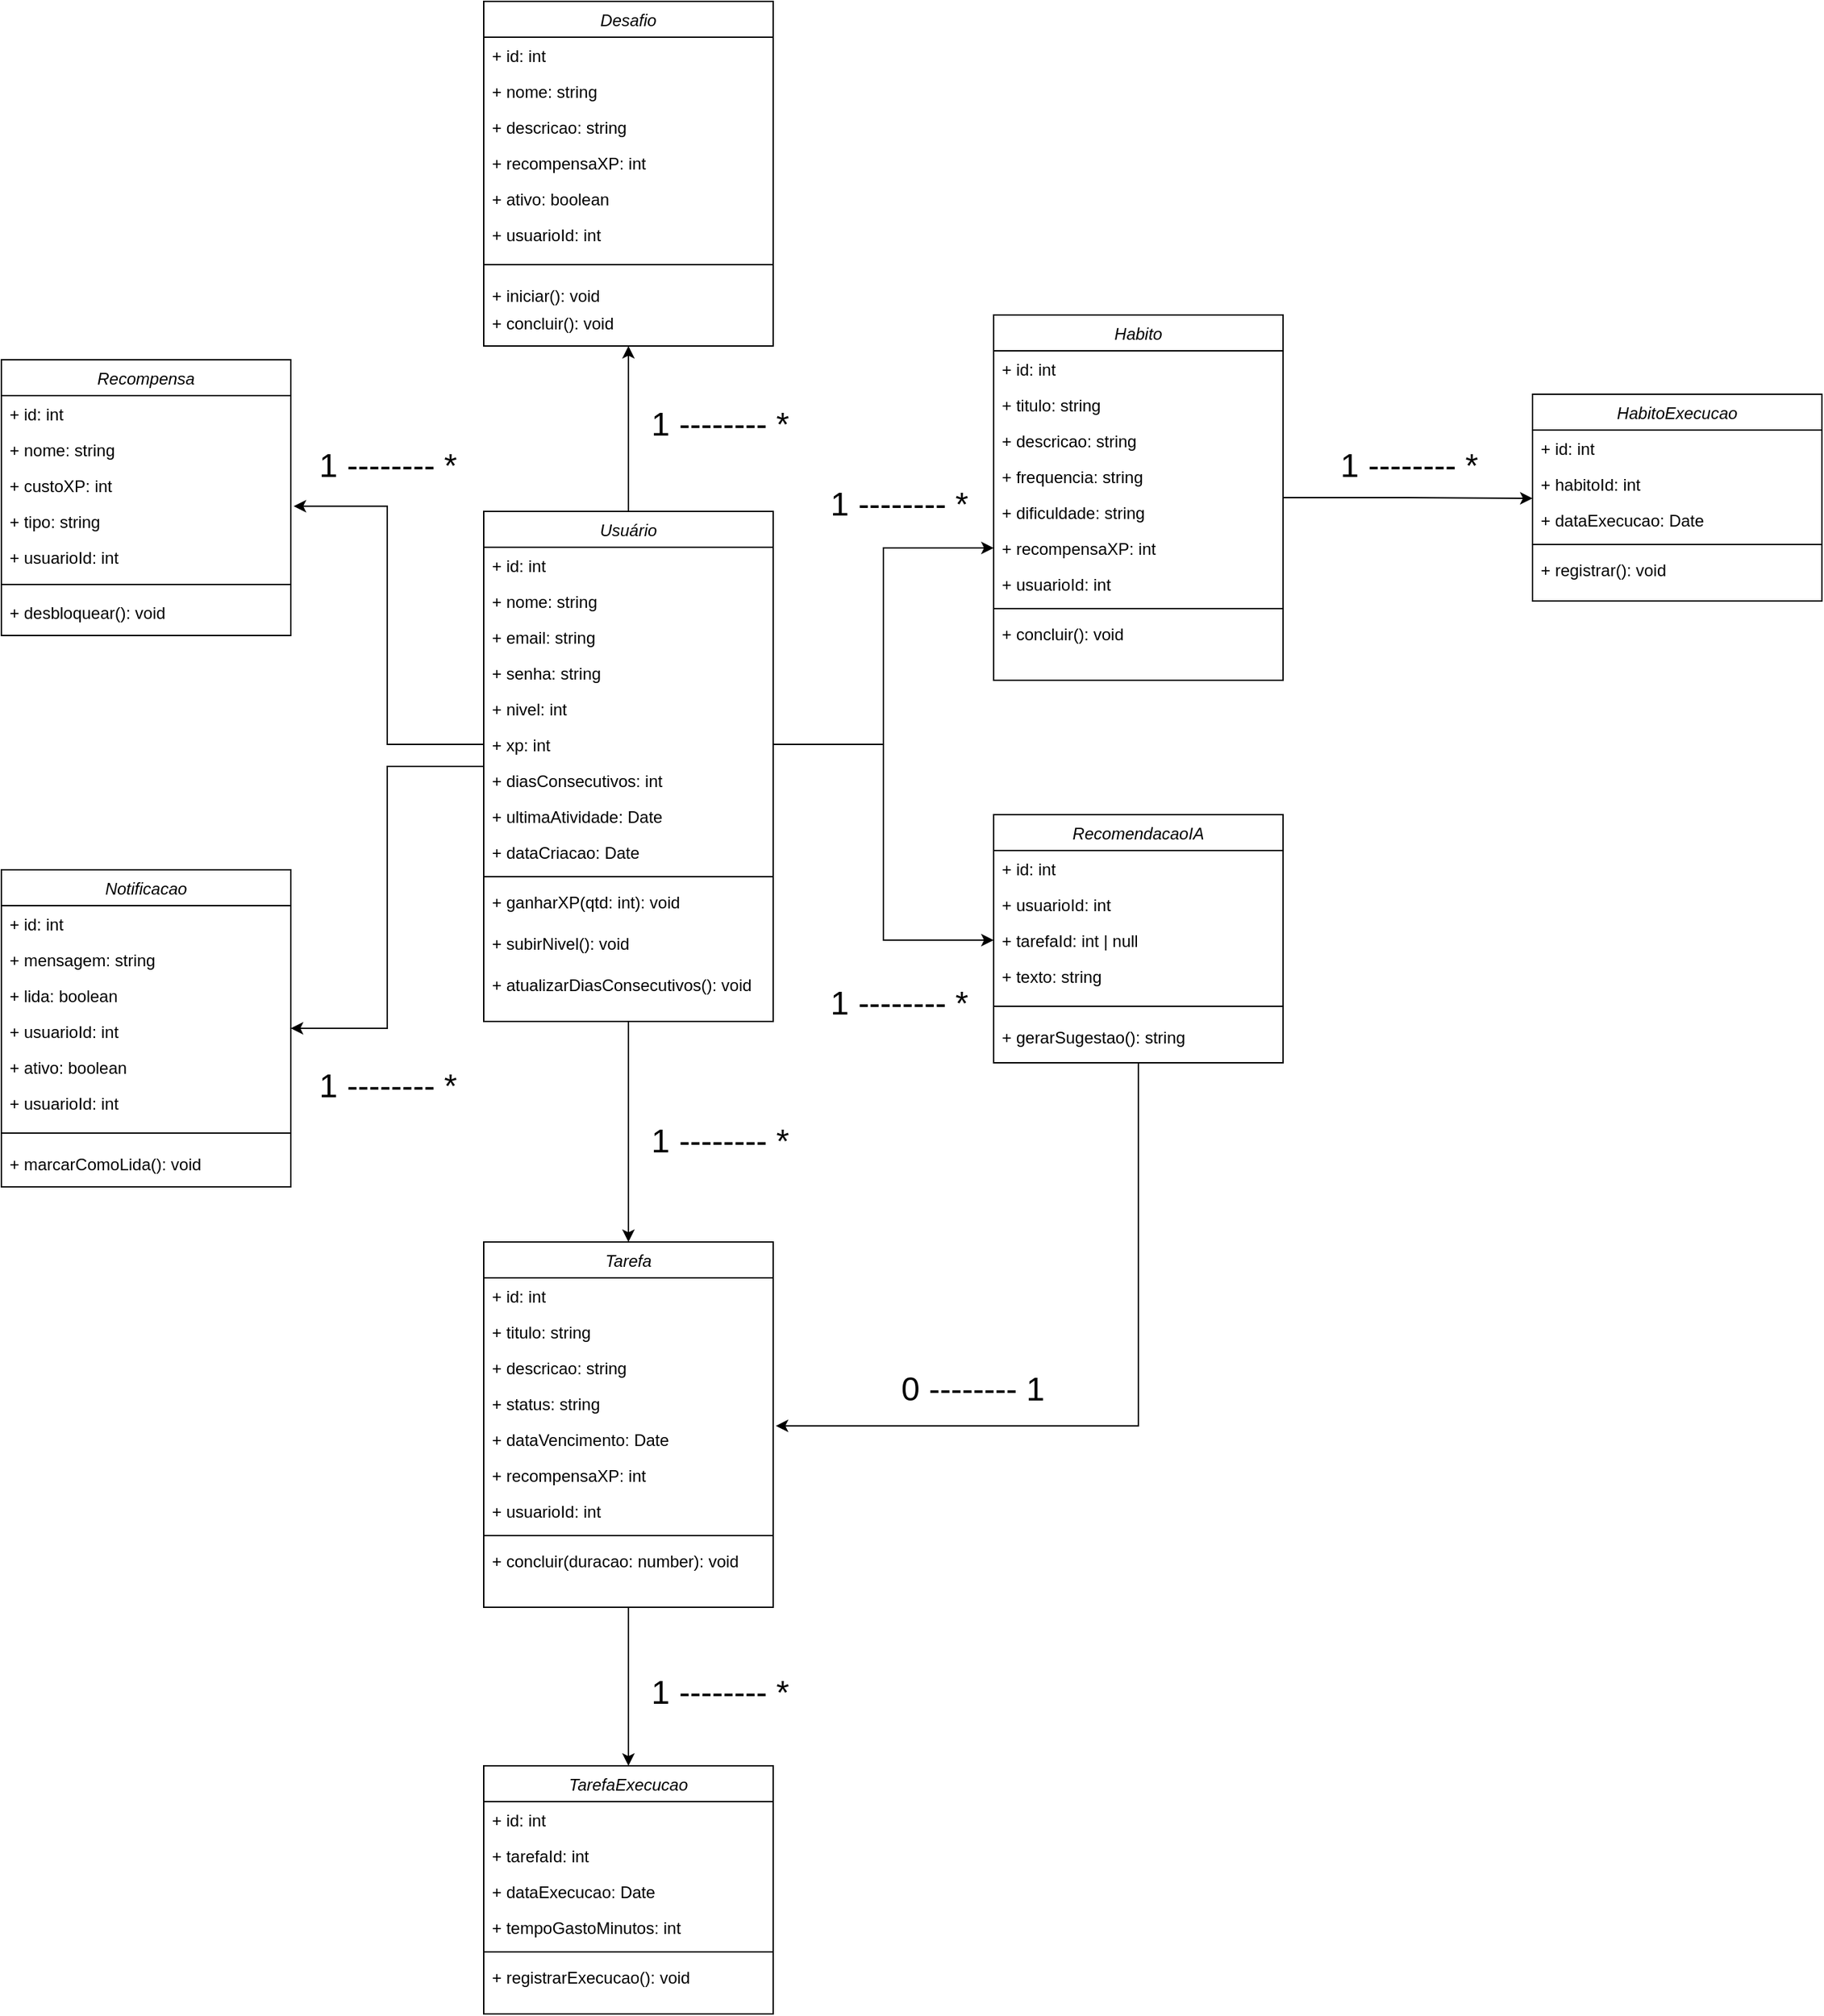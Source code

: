 <mxfile version="26.2.8">
  <diagram id="C5RBs43oDa-KdzZeNtuy" name="Page-1">
    <mxGraphModel dx="2520" dy="2545" grid="1" gridSize="10" guides="1" tooltips="1" connect="1" arrows="1" fold="1" page="1" pageScale="1" pageWidth="827" pageHeight="1169" math="0" shadow="0">
      <root>
        <mxCell id="WIyWlLk6GJQsqaUBKTNV-0" />
        <mxCell id="WIyWlLk6GJQsqaUBKTNV-1" parent="WIyWlLk6GJQsqaUBKTNV-0" />
        <mxCell id="H4W62oV0f-1y-v-Hk6FP-119" style="edgeStyle=orthogonalEdgeStyle;rounded=0;orthogonalLoop=1;jettySize=auto;html=1;entryX=0.5;entryY=0;entryDx=0;entryDy=0;" edge="1" parent="WIyWlLk6GJQsqaUBKTNV-1" source="zkfFHV4jXpPFQw0GAbJ--0" target="H4W62oV0f-1y-v-Hk6FP-45">
          <mxGeometry relative="1" as="geometry" />
        </mxCell>
        <mxCell id="H4W62oV0f-1y-v-Hk6FP-130" style="edgeStyle=orthogonalEdgeStyle;rounded=0;orthogonalLoop=1;jettySize=auto;html=1;" edge="1" parent="WIyWlLk6GJQsqaUBKTNV-1" source="zkfFHV4jXpPFQw0GAbJ--0" target="H4W62oV0f-1y-v-Hk6FP-90">
          <mxGeometry relative="1" as="geometry" />
        </mxCell>
        <mxCell id="zkfFHV4jXpPFQw0GAbJ--0" value="Usuário" style="swimlane;fontStyle=2;align=center;verticalAlign=top;childLayout=stackLayout;horizontal=1;startSize=26;horizontalStack=0;resizeParent=1;resizeLast=0;collapsible=1;marginBottom=0;rounded=0;shadow=0;strokeWidth=1;" parent="WIyWlLk6GJQsqaUBKTNV-1" vertex="1">
          <mxGeometry x="480" y="20" width="210" height="370" as="geometry">
            <mxRectangle x="230" y="140" width="160" height="26" as="alternateBounds" />
          </mxGeometry>
        </mxCell>
        <mxCell id="zkfFHV4jXpPFQw0GAbJ--1" value="+ id: int" style="text;align=left;verticalAlign=top;spacingLeft=4;spacingRight=4;overflow=hidden;rotatable=0;points=[[0,0.5],[1,0.5]];portConstraint=eastwest;" parent="zkfFHV4jXpPFQw0GAbJ--0" vertex="1">
          <mxGeometry y="26" width="210" height="26" as="geometry" />
        </mxCell>
        <mxCell id="zkfFHV4jXpPFQw0GAbJ--2" value="+ nome: string" style="text;align=left;verticalAlign=top;spacingLeft=4;spacingRight=4;overflow=hidden;rotatable=0;points=[[0,0.5],[1,0.5]];portConstraint=eastwest;rounded=0;shadow=0;html=0;" parent="zkfFHV4jXpPFQw0GAbJ--0" vertex="1">
          <mxGeometry y="52" width="210" height="26" as="geometry" />
        </mxCell>
        <mxCell id="zkfFHV4jXpPFQw0GAbJ--3" value="+ email: string" style="text;align=left;verticalAlign=top;spacingLeft=4;spacingRight=4;overflow=hidden;rotatable=0;points=[[0,0.5],[1,0.5]];portConstraint=eastwest;rounded=0;shadow=0;html=0;" parent="zkfFHV4jXpPFQw0GAbJ--0" vertex="1">
          <mxGeometry y="78" width="210" height="26" as="geometry" />
        </mxCell>
        <mxCell id="H4W62oV0f-1y-v-Hk6FP-13" value="+ senha: string" style="text;align=left;verticalAlign=top;spacingLeft=4;spacingRight=4;overflow=hidden;rotatable=0;points=[[0,0.5],[1,0.5]];portConstraint=eastwest;rounded=0;shadow=0;html=0;" vertex="1" parent="zkfFHV4jXpPFQw0GAbJ--0">
          <mxGeometry y="104" width="210" height="26" as="geometry" />
        </mxCell>
        <mxCell id="H4W62oV0f-1y-v-Hk6FP-14" value="+ nivel: int" style="text;align=left;verticalAlign=top;spacingLeft=4;spacingRight=4;overflow=hidden;rotatable=0;points=[[0,0.5],[1,0.5]];portConstraint=eastwest;rounded=0;shadow=0;html=0;" vertex="1" parent="zkfFHV4jXpPFQw0GAbJ--0">
          <mxGeometry y="130" width="210" height="26" as="geometry" />
        </mxCell>
        <mxCell id="H4W62oV0f-1y-v-Hk6FP-15" value="+ xp: int" style="text;align=left;verticalAlign=top;spacingLeft=4;spacingRight=4;overflow=hidden;rotatable=0;points=[[0,0.5],[1,0.5]];portConstraint=eastwest;rounded=0;shadow=0;html=0;" vertex="1" parent="zkfFHV4jXpPFQw0GAbJ--0">
          <mxGeometry y="156" width="210" height="26" as="geometry" />
        </mxCell>
        <mxCell id="H4W62oV0f-1y-v-Hk6FP-16" value="+ diasConsecutivos: int" style="text;align=left;verticalAlign=top;spacingLeft=4;spacingRight=4;overflow=hidden;rotatable=0;points=[[0,0.5],[1,0.5]];portConstraint=eastwest;rounded=0;shadow=0;html=0;" vertex="1" parent="zkfFHV4jXpPFQw0GAbJ--0">
          <mxGeometry y="182" width="210" height="26" as="geometry" />
        </mxCell>
        <mxCell id="H4W62oV0f-1y-v-Hk6FP-27" value="+ ultimaAtividade: Date" style="text;align=left;verticalAlign=top;spacingLeft=4;spacingRight=4;overflow=hidden;rotatable=0;points=[[0,0.5],[1,0.5]];portConstraint=eastwest;rounded=0;shadow=0;html=0;" vertex="1" parent="zkfFHV4jXpPFQw0GAbJ--0">
          <mxGeometry y="208" width="210" height="26" as="geometry" />
        </mxCell>
        <mxCell id="H4W62oV0f-1y-v-Hk6FP-28" value="+ dataCriacao: Date" style="text;align=left;verticalAlign=top;spacingLeft=4;spacingRight=4;overflow=hidden;rotatable=0;points=[[0,0.5],[1,0.5]];portConstraint=eastwest;rounded=0;shadow=0;html=0;" vertex="1" parent="zkfFHV4jXpPFQw0GAbJ--0">
          <mxGeometry y="234" width="210" height="26" as="geometry" />
        </mxCell>
        <mxCell id="zkfFHV4jXpPFQw0GAbJ--4" value="" style="line;html=1;strokeWidth=1;align=left;verticalAlign=middle;spacingTop=-1;spacingLeft=3;spacingRight=3;rotatable=0;labelPosition=right;points=[];portConstraint=eastwest;" parent="zkfFHV4jXpPFQw0GAbJ--0" vertex="1">
          <mxGeometry y="260" width="210" height="10" as="geometry" />
        </mxCell>
        <mxCell id="zkfFHV4jXpPFQw0GAbJ--5" value="+ ganharXP(qtd: int): void" style="text;align=left;verticalAlign=top;spacingLeft=4;spacingRight=4;overflow=hidden;rotatable=0;points=[[0,0.5],[1,0.5]];portConstraint=eastwest;" parent="zkfFHV4jXpPFQw0GAbJ--0" vertex="1">
          <mxGeometry y="270" width="210" height="30" as="geometry" />
        </mxCell>
        <mxCell id="H4W62oV0f-1y-v-Hk6FP-29" value="+ subirNivel(): void" style="text;align=left;verticalAlign=top;spacingLeft=4;spacingRight=4;overflow=hidden;rotatable=0;points=[[0,0.5],[1,0.5]];portConstraint=eastwest;" vertex="1" parent="zkfFHV4jXpPFQw0GAbJ--0">
          <mxGeometry y="300" width="210" height="30" as="geometry" />
        </mxCell>
        <mxCell id="H4W62oV0f-1y-v-Hk6FP-30" value="+ atualizarDiasConsecutivos(): void" style="text;align=left;verticalAlign=top;spacingLeft=4;spacingRight=4;overflow=hidden;rotatable=0;points=[[0,0.5],[1,0.5]];portConstraint=eastwest;" vertex="1" parent="zkfFHV4jXpPFQw0GAbJ--0">
          <mxGeometry y="330" width="210" height="30" as="geometry" />
        </mxCell>
        <mxCell id="H4W62oV0f-1y-v-Hk6FP-116" style="edgeStyle=orthogonalEdgeStyle;rounded=0;orthogonalLoop=1;jettySize=auto;html=1;entryX=0;entryY=0.904;entryDx=0;entryDy=0;entryPerimeter=0;" edge="1" parent="WIyWlLk6GJQsqaUBKTNV-1" source="H4W62oV0f-1y-v-Hk6FP-31" target="H4W62oV0f-1y-v-Hk6FP-67">
          <mxGeometry relative="1" as="geometry">
            <mxPoint x="1210" y="213" as="targetPoint" />
          </mxGeometry>
        </mxCell>
        <mxCell id="H4W62oV0f-1y-v-Hk6FP-31" value="Habito" style="swimlane;fontStyle=2;align=center;verticalAlign=top;childLayout=stackLayout;horizontal=1;startSize=26;horizontalStack=0;resizeParent=1;resizeLast=0;collapsible=1;marginBottom=0;rounded=0;shadow=0;strokeWidth=1;" vertex="1" parent="WIyWlLk6GJQsqaUBKTNV-1">
          <mxGeometry x="850" y="-122.5" width="210" height="265" as="geometry">
            <mxRectangle x="230" y="140" width="160" height="26" as="alternateBounds" />
          </mxGeometry>
        </mxCell>
        <mxCell id="H4W62oV0f-1y-v-Hk6FP-32" value="+ id: int" style="text;align=left;verticalAlign=top;spacingLeft=4;spacingRight=4;overflow=hidden;rotatable=0;points=[[0,0.5],[1,0.5]];portConstraint=eastwest;" vertex="1" parent="H4W62oV0f-1y-v-Hk6FP-31">
          <mxGeometry y="26" width="210" height="26" as="geometry" />
        </mxCell>
        <mxCell id="H4W62oV0f-1y-v-Hk6FP-33" value="+ titulo: string" style="text;align=left;verticalAlign=top;spacingLeft=4;spacingRight=4;overflow=hidden;rotatable=0;points=[[0,0.5],[1,0.5]];portConstraint=eastwest;rounded=0;shadow=0;html=0;" vertex="1" parent="H4W62oV0f-1y-v-Hk6FP-31">
          <mxGeometry y="52" width="210" height="26" as="geometry" />
        </mxCell>
        <mxCell id="H4W62oV0f-1y-v-Hk6FP-34" value="+ descricao: string" style="text;align=left;verticalAlign=top;spacingLeft=4;spacingRight=4;overflow=hidden;rotatable=0;points=[[0,0.5],[1,0.5]];portConstraint=eastwest;rounded=0;shadow=0;html=0;" vertex="1" parent="H4W62oV0f-1y-v-Hk6FP-31">
          <mxGeometry y="78" width="210" height="26" as="geometry" />
        </mxCell>
        <mxCell id="H4W62oV0f-1y-v-Hk6FP-35" value="+ frequencia: string" style="text;align=left;verticalAlign=top;spacingLeft=4;spacingRight=4;overflow=hidden;rotatable=0;points=[[0,0.5],[1,0.5]];portConstraint=eastwest;rounded=0;shadow=0;html=0;" vertex="1" parent="H4W62oV0f-1y-v-Hk6FP-31">
          <mxGeometry y="104" width="210" height="26" as="geometry" />
        </mxCell>
        <mxCell id="H4W62oV0f-1y-v-Hk6FP-36" value="+ dificuldade: string" style="text;align=left;verticalAlign=top;spacingLeft=4;spacingRight=4;overflow=hidden;rotatable=0;points=[[0,0.5],[1,0.5]];portConstraint=eastwest;rounded=0;shadow=0;html=0;" vertex="1" parent="H4W62oV0f-1y-v-Hk6FP-31">
          <mxGeometry y="130" width="210" height="26" as="geometry" />
        </mxCell>
        <mxCell id="H4W62oV0f-1y-v-Hk6FP-37" value="+ recompensaXP: int" style="text;align=left;verticalAlign=top;spacingLeft=4;spacingRight=4;overflow=hidden;rotatable=0;points=[[0,0.5],[1,0.5]];portConstraint=eastwest;rounded=0;shadow=0;html=0;" vertex="1" parent="H4W62oV0f-1y-v-Hk6FP-31">
          <mxGeometry y="156" width="210" height="26" as="geometry" />
        </mxCell>
        <mxCell id="H4W62oV0f-1y-v-Hk6FP-38" value="+ usuarioId: int" style="text;align=left;verticalAlign=top;spacingLeft=4;spacingRight=4;overflow=hidden;rotatable=0;points=[[0,0.5],[1,0.5]];portConstraint=eastwest;rounded=0;shadow=0;html=0;" vertex="1" parent="H4W62oV0f-1y-v-Hk6FP-31">
          <mxGeometry y="182" width="210" height="26" as="geometry" />
        </mxCell>
        <mxCell id="H4W62oV0f-1y-v-Hk6FP-41" value="" style="line;html=1;strokeWidth=1;align=left;verticalAlign=middle;spacingTop=-1;spacingLeft=3;spacingRight=3;rotatable=0;labelPosition=right;points=[];portConstraint=eastwest;" vertex="1" parent="H4W62oV0f-1y-v-Hk6FP-31">
          <mxGeometry y="208" width="210" height="10" as="geometry" />
        </mxCell>
        <mxCell id="H4W62oV0f-1y-v-Hk6FP-42" value="+ concluir(): void" style="text;align=left;verticalAlign=top;spacingLeft=4;spacingRight=4;overflow=hidden;rotatable=0;points=[[0,0.5],[1,0.5]];portConstraint=eastwest;" vertex="1" parent="H4W62oV0f-1y-v-Hk6FP-31">
          <mxGeometry y="218" width="210" height="30" as="geometry" />
        </mxCell>
        <mxCell id="H4W62oV0f-1y-v-Hk6FP-139" style="edgeStyle=orthogonalEdgeStyle;rounded=0;orthogonalLoop=1;jettySize=auto;html=1;entryX=0.5;entryY=0;entryDx=0;entryDy=0;" edge="1" parent="WIyWlLk6GJQsqaUBKTNV-1" source="H4W62oV0f-1y-v-Hk6FP-45" target="H4W62oV0f-1y-v-Hk6FP-55">
          <mxGeometry relative="1" as="geometry" />
        </mxCell>
        <mxCell id="H4W62oV0f-1y-v-Hk6FP-45" value="Tarefa" style="swimlane;fontStyle=2;align=center;verticalAlign=top;childLayout=stackLayout;horizontal=1;startSize=26;horizontalStack=0;resizeParent=1;resizeLast=0;collapsible=1;marginBottom=0;rounded=0;shadow=0;strokeWidth=1;" vertex="1" parent="WIyWlLk6GJQsqaUBKTNV-1">
          <mxGeometry x="480" y="550" width="210" height="265" as="geometry">
            <mxRectangle x="230" y="140" width="160" height="26" as="alternateBounds" />
          </mxGeometry>
        </mxCell>
        <mxCell id="H4W62oV0f-1y-v-Hk6FP-46" value="+ id: int" style="text;align=left;verticalAlign=top;spacingLeft=4;spacingRight=4;overflow=hidden;rotatable=0;points=[[0,0.5],[1,0.5]];portConstraint=eastwest;" vertex="1" parent="H4W62oV0f-1y-v-Hk6FP-45">
          <mxGeometry y="26" width="210" height="26" as="geometry" />
        </mxCell>
        <mxCell id="H4W62oV0f-1y-v-Hk6FP-47" value="+ titulo: string" style="text;align=left;verticalAlign=top;spacingLeft=4;spacingRight=4;overflow=hidden;rotatable=0;points=[[0,0.5],[1,0.5]];portConstraint=eastwest;rounded=0;shadow=0;html=0;" vertex="1" parent="H4W62oV0f-1y-v-Hk6FP-45">
          <mxGeometry y="52" width="210" height="26" as="geometry" />
        </mxCell>
        <mxCell id="H4W62oV0f-1y-v-Hk6FP-48" value="+ descricao: string" style="text;align=left;verticalAlign=top;spacingLeft=4;spacingRight=4;overflow=hidden;rotatable=0;points=[[0,0.5],[1,0.5]];portConstraint=eastwest;rounded=0;shadow=0;html=0;" vertex="1" parent="H4W62oV0f-1y-v-Hk6FP-45">
          <mxGeometry y="78" width="210" height="26" as="geometry" />
        </mxCell>
        <mxCell id="H4W62oV0f-1y-v-Hk6FP-49" value="+ status: string" style="text;align=left;verticalAlign=top;spacingLeft=4;spacingRight=4;overflow=hidden;rotatable=0;points=[[0,0.5],[1,0.5]];portConstraint=eastwest;rounded=0;shadow=0;html=0;" vertex="1" parent="H4W62oV0f-1y-v-Hk6FP-45">
          <mxGeometry y="104" width="210" height="26" as="geometry" />
        </mxCell>
        <mxCell id="H4W62oV0f-1y-v-Hk6FP-50" value="+ dataVencimento: Date" style="text;align=left;verticalAlign=top;spacingLeft=4;spacingRight=4;overflow=hidden;rotatable=0;points=[[0,0.5],[1,0.5]];portConstraint=eastwest;rounded=0;shadow=0;html=0;" vertex="1" parent="H4W62oV0f-1y-v-Hk6FP-45">
          <mxGeometry y="130" width="210" height="26" as="geometry" />
        </mxCell>
        <mxCell id="H4W62oV0f-1y-v-Hk6FP-51" value="+ recompensaXP: int" style="text;align=left;verticalAlign=top;spacingLeft=4;spacingRight=4;overflow=hidden;rotatable=0;points=[[0,0.5],[1,0.5]];portConstraint=eastwest;rounded=0;shadow=0;html=0;" vertex="1" parent="H4W62oV0f-1y-v-Hk6FP-45">
          <mxGeometry y="156" width="210" height="26" as="geometry" />
        </mxCell>
        <mxCell id="H4W62oV0f-1y-v-Hk6FP-52" value="+ usuarioId: int" style="text;align=left;verticalAlign=top;spacingLeft=4;spacingRight=4;overflow=hidden;rotatable=0;points=[[0,0.5],[1,0.5]];portConstraint=eastwest;rounded=0;shadow=0;html=0;" vertex="1" parent="H4W62oV0f-1y-v-Hk6FP-45">
          <mxGeometry y="182" width="210" height="26" as="geometry" />
        </mxCell>
        <mxCell id="H4W62oV0f-1y-v-Hk6FP-53" value="" style="line;html=1;strokeWidth=1;align=left;verticalAlign=middle;spacingTop=-1;spacingLeft=3;spacingRight=3;rotatable=0;labelPosition=right;points=[];portConstraint=eastwest;" vertex="1" parent="H4W62oV0f-1y-v-Hk6FP-45">
          <mxGeometry y="208" width="210" height="10" as="geometry" />
        </mxCell>
        <mxCell id="H4W62oV0f-1y-v-Hk6FP-54" value="+ concluir(duracao: number): void" style="text;align=left;verticalAlign=top;spacingLeft=4;spacingRight=4;overflow=hidden;rotatable=0;points=[[0,0.5],[1,0.5]];portConstraint=eastwest;" vertex="1" parent="H4W62oV0f-1y-v-Hk6FP-45">
          <mxGeometry y="218" width="210" height="30" as="geometry" />
        </mxCell>
        <mxCell id="H4W62oV0f-1y-v-Hk6FP-55" value="TarefaExecucao" style="swimlane;fontStyle=2;align=center;verticalAlign=top;childLayout=stackLayout;horizontal=1;startSize=26;horizontalStack=0;resizeParent=1;resizeLast=0;collapsible=1;marginBottom=0;rounded=0;shadow=0;strokeWidth=1;" vertex="1" parent="WIyWlLk6GJQsqaUBKTNV-1">
          <mxGeometry x="480" y="930" width="210" height="180" as="geometry">
            <mxRectangle x="230" y="140" width="160" height="26" as="alternateBounds" />
          </mxGeometry>
        </mxCell>
        <mxCell id="H4W62oV0f-1y-v-Hk6FP-56" value="+ id: int" style="text;align=left;verticalAlign=top;spacingLeft=4;spacingRight=4;overflow=hidden;rotatable=0;points=[[0,0.5],[1,0.5]];portConstraint=eastwest;" vertex="1" parent="H4W62oV0f-1y-v-Hk6FP-55">
          <mxGeometry y="26" width="210" height="26" as="geometry" />
        </mxCell>
        <mxCell id="H4W62oV0f-1y-v-Hk6FP-57" value="+ tarefaId: int" style="text;align=left;verticalAlign=top;spacingLeft=4;spacingRight=4;overflow=hidden;rotatable=0;points=[[0,0.5],[1,0.5]];portConstraint=eastwest;rounded=0;shadow=0;html=0;" vertex="1" parent="H4W62oV0f-1y-v-Hk6FP-55">
          <mxGeometry y="52" width="210" height="26" as="geometry" />
        </mxCell>
        <mxCell id="H4W62oV0f-1y-v-Hk6FP-58" value="+ dataExecucao: Date" style="text;align=left;verticalAlign=top;spacingLeft=4;spacingRight=4;overflow=hidden;rotatable=0;points=[[0,0.5],[1,0.5]];portConstraint=eastwest;rounded=0;shadow=0;html=0;" vertex="1" parent="H4W62oV0f-1y-v-Hk6FP-55">
          <mxGeometry y="78" width="210" height="26" as="geometry" />
        </mxCell>
        <mxCell id="H4W62oV0f-1y-v-Hk6FP-59" value="+ tempoGastoMinutos: int" style="text;align=left;verticalAlign=top;spacingLeft=4;spacingRight=4;overflow=hidden;rotatable=0;points=[[0,0.5],[1,0.5]];portConstraint=eastwest;rounded=0;shadow=0;html=0;" vertex="1" parent="H4W62oV0f-1y-v-Hk6FP-55">
          <mxGeometry y="104" width="210" height="26" as="geometry" />
        </mxCell>
        <mxCell id="H4W62oV0f-1y-v-Hk6FP-63" value="" style="line;html=1;strokeWidth=1;align=left;verticalAlign=middle;spacingTop=-1;spacingLeft=3;spacingRight=3;rotatable=0;labelPosition=right;points=[];portConstraint=eastwest;" vertex="1" parent="H4W62oV0f-1y-v-Hk6FP-55">
          <mxGeometry y="130" width="210" height="10" as="geometry" />
        </mxCell>
        <mxCell id="H4W62oV0f-1y-v-Hk6FP-64" value="+ registrarExecucao(): void" style="text;align=left;verticalAlign=top;spacingLeft=4;spacingRight=4;overflow=hidden;rotatable=0;points=[[0,0.5],[1,0.5]];portConstraint=eastwest;" vertex="1" parent="H4W62oV0f-1y-v-Hk6FP-55">
          <mxGeometry y="140" width="210" height="30" as="geometry" />
        </mxCell>
        <mxCell id="H4W62oV0f-1y-v-Hk6FP-65" value="HabitoExecucao" style="swimlane;fontStyle=2;align=center;verticalAlign=top;childLayout=stackLayout;horizontal=1;startSize=26;horizontalStack=0;resizeParent=1;resizeLast=0;collapsible=1;marginBottom=0;rounded=0;shadow=0;strokeWidth=1;" vertex="1" parent="WIyWlLk6GJQsqaUBKTNV-1">
          <mxGeometry x="1241" y="-65" width="210" height="150" as="geometry">
            <mxRectangle x="230" y="140" width="160" height="26" as="alternateBounds" />
          </mxGeometry>
        </mxCell>
        <mxCell id="H4W62oV0f-1y-v-Hk6FP-66" value="+ id: int" style="text;align=left;verticalAlign=top;spacingLeft=4;spacingRight=4;overflow=hidden;rotatable=0;points=[[0,0.5],[1,0.5]];portConstraint=eastwest;" vertex="1" parent="H4W62oV0f-1y-v-Hk6FP-65">
          <mxGeometry y="26" width="210" height="26" as="geometry" />
        </mxCell>
        <mxCell id="H4W62oV0f-1y-v-Hk6FP-67" value="+ habitoId: int" style="text;align=left;verticalAlign=top;spacingLeft=4;spacingRight=4;overflow=hidden;rotatable=0;points=[[0,0.5],[1,0.5]];portConstraint=eastwest;rounded=0;shadow=0;html=0;" vertex="1" parent="H4W62oV0f-1y-v-Hk6FP-65">
          <mxGeometry y="52" width="210" height="26" as="geometry" />
        </mxCell>
        <mxCell id="H4W62oV0f-1y-v-Hk6FP-68" value="+ dataExecucao: Date" style="text;align=left;verticalAlign=top;spacingLeft=4;spacingRight=4;overflow=hidden;rotatable=0;points=[[0,0.5],[1,0.5]];portConstraint=eastwest;rounded=0;shadow=0;html=0;" vertex="1" parent="H4W62oV0f-1y-v-Hk6FP-65">
          <mxGeometry y="78" width="210" height="26" as="geometry" />
        </mxCell>
        <mxCell id="H4W62oV0f-1y-v-Hk6FP-70" value="" style="line;html=1;strokeWidth=1;align=left;verticalAlign=middle;spacingTop=-1;spacingLeft=3;spacingRight=3;rotatable=0;labelPosition=right;points=[];portConstraint=eastwest;" vertex="1" parent="H4W62oV0f-1y-v-Hk6FP-65">
          <mxGeometry y="104" width="210" height="10" as="geometry" />
        </mxCell>
        <mxCell id="H4W62oV0f-1y-v-Hk6FP-71" value="+ registrar(): void" style="text;align=left;verticalAlign=top;spacingLeft=4;spacingRight=4;overflow=hidden;rotatable=0;points=[[0,0.5],[1,0.5]];portConstraint=eastwest;" vertex="1" parent="H4W62oV0f-1y-v-Hk6FP-65">
          <mxGeometry y="114" width="210" height="30" as="geometry" />
        </mxCell>
        <mxCell id="H4W62oV0f-1y-v-Hk6FP-72" value="Recompensa" style="swimlane;fontStyle=2;align=center;verticalAlign=top;childLayout=stackLayout;horizontal=1;startSize=26;horizontalStack=0;resizeParent=1;resizeLast=0;collapsible=1;marginBottom=0;rounded=0;shadow=0;strokeWidth=1;" vertex="1" parent="WIyWlLk6GJQsqaUBKTNV-1">
          <mxGeometry x="130" y="-90" width="210" height="200" as="geometry">
            <mxRectangle x="230" y="140" width="160" height="26" as="alternateBounds" />
          </mxGeometry>
        </mxCell>
        <mxCell id="H4W62oV0f-1y-v-Hk6FP-73" value="+ id: int" style="text;align=left;verticalAlign=top;spacingLeft=4;spacingRight=4;overflow=hidden;rotatable=0;points=[[0,0.5],[1,0.5]];portConstraint=eastwest;" vertex="1" parent="H4W62oV0f-1y-v-Hk6FP-72">
          <mxGeometry y="26" width="210" height="26" as="geometry" />
        </mxCell>
        <mxCell id="H4W62oV0f-1y-v-Hk6FP-74" value="+ nome: string" style="text;align=left;verticalAlign=top;spacingLeft=4;spacingRight=4;overflow=hidden;rotatable=0;points=[[0,0.5],[1,0.5]];portConstraint=eastwest;rounded=0;shadow=0;html=0;" vertex="1" parent="H4W62oV0f-1y-v-Hk6FP-72">
          <mxGeometry y="52" width="210" height="26" as="geometry" />
        </mxCell>
        <mxCell id="H4W62oV0f-1y-v-Hk6FP-75" value="+ custoXP: int" style="text;align=left;verticalAlign=top;spacingLeft=4;spacingRight=4;overflow=hidden;rotatable=0;points=[[0,0.5],[1,0.5]];portConstraint=eastwest;rounded=0;shadow=0;html=0;" vertex="1" parent="H4W62oV0f-1y-v-Hk6FP-72">
          <mxGeometry y="78" width="210" height="26" as="geometry" />
        </mxCell>
        <mxCell id="H4W62oV0f-1y-v-Hk6FP-78" value="+ tipo: string" style="text;align=left;verticalAlign=top;spacingLeft=4;spacingRight=4;overflow=hidden;rotatable=0;points=[[0,0.5],[1,0.5]];portConstraint=eastwest;rounded=0;shadow=0;html=0;" vertex="1" parent="H4W62oV0f-1y-v-Hk6FP-72">
          <mxGeometry y="104" width="210" height="26" as="geometry" />
        </mxCell>
        <mxCell id="H4W62oV0f-1y-v-Hk6FP-79" value="+ usuarioId: int" style="text;align=left;verticalAlign=top;spacingLeft=4;spacingRight=4;overflow=hidden;rotatable=0;points=[[0,0.5],[1,0.5]];portConstraint=eastwest;rounded=0;shadow=0;html=0;" vertex="1" parent="H4W62oV0f-1y-v-Hk6FP-72">
          <mxGeometry y="130" width="210" height="26" as="geometry" />
        </mxCell>
        <mxCell id="H4W62oV0f-1y-v-Hk6FP-76" value="" style="line;html=1;strokeWidth=1;align=left;verticalAlign=middle;spacingTop=-1;spacingLeft=3;spacingRight=3;rotatable=0;labelPosition=right;points=[];portConstraint=eastwest;" vertex="1" parent="H4W62oV0f-1y-v-Hk6FP-72">
          <mxGeometry y="156" width="210" height="14" as="geometry" />
        </mxCell>
        <mxCell id="H4W62oV0f-1y-v-Hk6FP-77" value="+ desbloquear(): void" style="text;align=left;verticalAlign=top;spacingLeft=4;spacingRight=4;overflow=hidden;rotatable=0;points=[[0,0.5],[1,0.5]];portConstraint=eastwest;" vertex="1" parent="H4W62oV0f-1y-v-Hk6FP-72">
          <mxGeometry y="170" width="210" height="30" as="geometry" />
        </mxCell>
        <mxCell id="H4W62oV0f-1y-v-Hk6FP-80" value="Desafio" style="swimlane;fontStyle=2;align=center;verticalAlign=top;childLayout=stackLayout;horizontal=1;startSize=26;horizontalStack=0;resizeParent=1;resizeLast=0;collapsible=1;marginBottom=0;rounded=0;shadow=0;strokeWidth=1;" vertex="1" parent="WIyWlLk6GJQsqaUBKTNV-1">
          <mxGeometry x="480" y="-350" width="210" height="250" as="geometry">
            <mxRectangle x="230" y="140" width="160" height="26" as="alternateBounds" />
          </mxGeometry>
        </mxCell>
        <mxCell id="H4W62oV0f-1y-v-Hk6FP-81" value="+ id: int" style="text;align=left;verticalAlign=top;spacingLeft=4;spacingRight=4;overflow=hidden;rotatable=0;points=[[0,0.5],[1,0.5]];portConstraint=eastwest;" vertex="1" parent="H4W62oV0f-1y-v-Hk6FP-80">
          <mxGeometry y="26" width="210" height="26" as="geometry" />
        </mxCell>
        <mxCell id="H4W62oV0f-1y-v-Hk6FP-82" value="+ nome: string" style="text;align=left;verticalAlign=top;spacingLeft=4;spacingRight=4;overflow=hidden;rotatable=0;points=[[0,0.5],[1,0.5]];portConstraint=eastwest;rounded=0;shadow=0;html=0;" vertex="1" parent="H4W62oV0f-1y-v-Hk6FP-80">
          <mxGeometry y="52" width="210" height="26" as="geometry" />
        </mxCell>
        <mxCell id="H4W62oV0f-1y-v-Hk6FP-83" value="+ descricao: string" style="text;align=left;verticalAlign=top;spacingLeft=4;spacingRight=4;overflow=hidden;rotatable=0;points=[[0,0.5],[1,0.5]];portConstraint=eastwest;rounded=0;shadow=0;html=0;" vertex="1" parent="H4W62oV0f-1y-v-Hk6FP-80">
          <mxGeometry y="78" width="210" height="26" as="geometry" />
        </mxCell>
        <mxCell id="H4W62oV0f-1y-v-Hk6FP-84" value="+ recompensaXP: int" style="text;align=left;verticalAlign=top;spacingLeft=4;spacingRight=4;overflow=hidden;rotatable=0;points=[[0,0.5],[1,0.5]];portConstraint=eastwest;rounded=0;shadow=0;html=0;" vertex="1" parent="H4W62oV0f-1y-v-Hk6FP-80">
          <mxGeometry y="104" width="210" height="26" as="geometry" />
        </mxCell>
        <mxCell id="H4W62oV0f-1y-v-Hk6FP-85" value="+ ativo: boolean" style="text;align=left;verticalAlign=top;spacingLeft=4;spacingRight=4;overflow=hidden;rotatable=0;points=[[0,0.5],[1,0.5]];portConstraint=eastwest;rounded=0;shadow=0;html=0;" vertex="1" parent="H4W62oV0f-1y-v-Hk6FP-80">
          <mxGeometry y="130" width="210" height="26" as="geometry" />
        </mxCell>
        <mxCell id="H4W62oV0f-1y-v-Hk6FP-88" value="+ usuarioId: int" style="text;align=left;verticalAlign=top;spacingLeft=4;spacingRight=4;overflow=hidden;rotatable=0;points=[[0,0.5],[1,0.5]];portConstraint=eastwest;rounded=0;shadow=0;html=0;" vertex="1" parent="H4W62oV0f-1y-v-Hk6FP-80">
          <mxGeometry y="156" width="210" height="26" as="geometry" />
        </mxCell>
        <mxCell id="H4W62oV0f-1y-v-Hk6FP-86" value="" style="line;html=1;strokeWidth=1;align=left;verticalAlign=middle;spacingTop=-1;spacingLeft=3;spacingRight=3;rotatable=0;labelPosition=right;points=[];portConstraint=eastwest;" vertex="1" parent="H4W62oV0f-1y-v-Hk6FP-80">
          <mxGeometry y="182" width="210" height="18" as="geometry" />
        </mxCell>
        <mxCell id="H4W62oV0f-1y-v-Hk6FP-87" value="+ iniciar(): void" style="text;align=left;verticalAlign=top;spacingLeft=4;spacingRight=4;overflow=hidden;rotatable=0;points=[[0,0.5],[1,0.5]];portConstraint=eastwest;" vertex="1" parent="H4W62oV0f-1y-v-Hk6FP-80">
          <mxGeometry y="200" width="210" height="20" as="geometry" />
        </mxCell>
        <mxCell id="H4W62oV0f-1y-v-Hk6FP-89" value="+ concluir(): void" style="text;align=left;verticalAlign=top;spacingLeft=4;spacingRight=4;overflow=hidden;rotatable=0;points=[[0,0.5],[1,0.5]];portConstraint=eastwest;" vertex="1" parent="H4W62oV0f-1y-v-Hk6FP-80">
          <mxGeometry y="220" width="210" height="30" as="geometry" />
        </mxCell>
        <mxCell id="H4W62oV0f-1y-v-Hk6FP-90" value="Notificacao" style="swimlane;fontStyle=2;align=center;verticalAlign=top;childLayout=stackLayout;horizontal=1;startSize=26;horizontalStack=0;resizeParent=1;resizeLast=0;collapsible=1;marginBottom=0;rounded=0;shadow=0;strokeWidth=1;" vertex="1" parent="WIyWlLk6GJQsqaUBKTNV-1">
          <mxGeometry x="130" y="280" width="210" height="230" as="geometry">
            <mxRectangle x="230" y="140" width="160" height="26" as="alternateBounds" />
          </mxGeometry>
        </mxCell>
        <mxCell id="H4W62oV0f-1y-v-Hk6FP-91" value="+ id: int" style="text;align=left;verticalAlign=top;spacingLeft=4;spacingRight=4;overflow=hidden;rotatable=0;points=[[0,0.5],[1,0.5]];portConstraint=eastwest;" vertex="1" parent="H4W62oV0f-1y-v-Hk6FP-90">
          <mxGeometry y="26" width="210" height="26" as="geometry" />
        </mxCell>
        <mxCell id="H4W62oV0f-1y-v-Hk6FP-92" value="+ mensagem: string" style="text;align=left;verticalAlign=top;spacingLeft=4;spacingRight=4;overflow=hidden;rotatable=0;points=[[0,0.5],[1,0.5]];portConstraint=eastwest;rounded=0;shadow=0;html=0;" vertex="1" parent="H4W62oV0f-1y-v-Hk6FP-90">
          <mxGeometry y="52" width="210" height="26" as="geometry" />
        </mxCell>
        <mxCell id="H4W62oV0f-1y-v-Hk6FP-93" value="+ lida: boolean" style="text;align=left;verticalAlign=top;spacingLeft=4;spacingRight=4;overflow=hidden;rotatable=0;points=[[0,0.5],[1,0.5]];portConstraint=eastwest;rounded=0;shadow=0;html=0;" vertex="1" parent="H4W62oV0f-1y-v-Hk6FP-90">
          <mxGeometry y="78" width="210" height="26" as="geometry" />
        </mxCell>
        <mxCell id="H4W62oV0f-1y-v-Hk6FP-94" value="+ usuarioId: int" style="text;align=left;verticalAlign=top;spacingLeft=4;spacingRight=4;overflow=hidden;rotatable=0;points=[[0,0.5],[1,0.5]];portConstraint=eastwest;rounded=0;shadow=0;html=0;" vertex="1" parent="H4W62oV0f-1y-v-Hk6FP-90">
          <mxGeometry y="104" width="210" height="26" as="geometry" />
        </mxCell>
        <mxCell id="H4W62oV0f-1y-v-Hk6FP-95" value="+ ativo: boolean" style="text;align=left;verticalAlign=top;spacingLeft=4;spacingRight=4;overflow=hidden;rotatable=0;points=[[0,0.5],[1,0.5]];portConstraint=eastwest;rounded=0;shadow=0;html=0;" vertex="1" parent="H4W62oV0f-1y-v-Hk6FP-90">
          <mxGeometry y="130" width="210" height="26" as="geometry" />
        </mxCell>
        <mxCell id="H4W62oV0f-1y-v-Hk6FP-96" value="+ usuarioId: int" style="text;align=left;verticalAlign=top;spacingLeft=4;spacingRight=4;overflow=hidden;rotatable=0;points=[[0,0.5],[1,0.5]];portConstraint=eastwest;rounded=0;shadow=0;html=0;" vertex="1" parent="H4W62oV0f-1y-v-Hk6FP-90">
          <mxGeometry y="156" width="210" height="26" as="geometry" />
        </mxCell>
        <mxCell id="H4W62oV0f-1y-v-Hk6FP-97" value="" style="line;html=1;strokeWidth=1;align=left;verticalAlign=middle;spacingTop=-1;spacingLeft=3;spacingRight=3;rotatable=0;labelPosition=right;points=[];portConstraint=eastwest;" vertex="1" parent="H4W62oV0f-1y-v-Hk6FP-90">
          <mxGeometry y="182" width="210" height="18" as="geometry" />
        </mxCell>
        <mxCell id="H4W62oV0f-1y-v-Hk6FP-98" value="+ marcarComoLida(): void" style="text;align=left;verticalAlign=top;spacingLeft=4;spacingRight=4;overflow=hidden;rotatable=0;points=[[0,0.5],[1,0.5]];portConstraint=eastwest;" vertex="1" parent="H4W62oV0f-1y-v-Hk6FP-90">
          <mxGeometry y="200" width="210" height="20" as="geometry" />
        </mxCell>
        <mxCell id="H4W62oV0f-1y-v-Hk6FP-100" value="RecomendacaoIA" style="swimlane;fontStyle=2;align=center;verticalAlign=top;childLayout=stackLayout;horizontal=1;startSize=26;horizontalStack=0;resizeParent=1;resizeLast=0;collapsible=1;marginBottom=0;rounded=0;shadow=0;strokeWidth=1;" vertex="1" parent="WIyWlLk6GJQsqaUBKTNV-1">
          <mxGeometry x="850" y="240" width="210" height="180" as="geometry">
            <mxRectangle x="230" y="140" width="160" height="26" as="alternateBounds" />
          </mxGeometry>
        </mxCell>
        <mxCell id="H4W62oV0f-1y-v-Hk6FP-101" value="+ id: int" style="text;align=left;verticalAlign=top;spacingLeft=4;spacingRight=4;overflow=hidden;rotatable=0;points=[[0,0.5],[1,0.5]];portConstraint=eastwest;" vertex="1" parent="H4W62oV0f-1y-v-Hk6FP-100">
          <mxGeometry y="26" width="210" height="26" as="geometry" />
        </mxCell>
        <mxCell id="H4W62oV0f-1y-v-Hk6FP-102" value="+ usuarioId: int" style="text;align=left;verticalAlign=top;spacingLeft=4;spacingRight=4;overflow=hidden;rotatable=0;points=[[0,0.5],[1,0.5]];portConstraint=eastwest;rounded=0;shadow=0;html=0;" vertex="1" parent="H4W62oV0f-1y-v-Hk6FP-100">
          <mxGeometry y="52" width="210" height="26" as="geometry" />
        </mxCell>
        <mxCell id="H4W62oV0f-1y-v-Hk6FP-103" value="+ tarefaId: int | null" style="text;align=left;verticalAlign=top;spacingLeft=4;spacingRight=4;overflow=hidden;rotatable=0;points=[[0,0.5],[1,0.5]];portConstraint=eastwest;rounded=0;shadow=0;html=0;" vertex="1" parent="H4W62oV0f-1y-v-Hk6FP-100">
          <mxGeometry y="78" width="210" height="26" as="geometry" />
        </mxCell>
        <mxCell id="H4W62oV0f-1y-v-Hk6FP-104" value="+ texto: string" style="text;align=left;verticalAlign=top;spacingLeft=4;spacingRight=4;overflow=hidden;rotatable=0;points=[[0,0.5],[1,0.5]];portConstraint=eastwest;rounded=0;shadow=0;html=0;" vertex="1" parent="H4W62oV0f-1y-v-Hk6FP-100">
          <mxGeometry y="104" width="210" height="26" as="geometry" />
        </mxCell>
        <mxCell id="H4W62oV0f-1y-v-Hk6FP-107" value="" style="line;html=1;strokeWidth=1;align=left;verticalAlign=middle;spacingTop=-1;spacingLeft=3;spacingRight=3;rotatable=0;labelPosition=right;points=[];portConstraint=eastwest;" vertex="1" parent="H4W62oV0f-1y-v-Hk6FP-100">
          <mxGeometry y="130" width="210" height="18" as="geometry" />
        </mxCell>
        <mxCell id="H4W62oV0f-1y-v-Hk6FP-108" value="+ gerarSugestao(): string" style="text;align=left;verticalAlign=top;spacingLeft=4;spacingRight=4;overflow=hidden;rotatable=0;points=[[0,0.5],[1,0.5]];portConstraint=eastwest;" vertex="1" parent="H4W62oV0f-1y-v-Hk6FP-100">
          <mxGeometry y="148" width="210" height="20" as="geometry" />
        </mxCell>
        <mxCell id="H4W62oV0f-1y-v-Hk6FP-113" value="&lt;div&gt;&lt;font style=&quot;font-size: 24px;&quot;&gt;&lt;br&gt;&lt;/font&gt;&lt;/div&gt;&lt;div&gt;&lt;font style=&quot;font-size: 24px;&quot;&gt;&amp;nbsp; &amp;nbsp;1 -------- *&amp;nbsp; &amp;nbsp;&amp;nbsp;&lt;/font&gt;&lt;/div&gt;&lt;div&gt;&lt;br&gt;&lt;/div&gt;" style="text;html=1;align=center;verticalAlign=middle;whiteSpace=wrap;rounded=0;" vertex="1" parent="WIyWlLk6GJQsqaUBKTNV-1">
          <mxGeometry x="690" y="-22.5" width="190" height="60" as="geometry" />
        </mxCell>
        <mxCell id="H4W62oV0f-1y-v-Hk6FP-118" value="&lt;div&gt;&lt;font style=&quot;font-size: 24px;&quot;&gt;&lt;br&gt;&lt;/font&gt;&lt;/div&gt;&lt;div&gt;&lt;font style=&quot;font-size: 24px;&quot;&gt;&amp;nbsp; &amp;nbsp;1 -------- *&amp;nbsp; &amp;nbsp;&amp;nbsp;&lt;/font&gt;&lt;/div&gt;&lt;div&gt;&lt;br&gt;&lt;/div&gt;" style="text;html=1;align=center;verticalAlign=middle;whiteSpace=wrap;rounded=0;" vertex="1" parent="WIyWlLk6GJQsqaUBKTNV-1">
          <mxGeometry x="1060" y="-50" width="190" height="60" as="geometry" />
        </mxCell>
        <mxCell id="H4W62oV0f-1y-v-Hk6FP-120" value="&lt;div&gt;&lt;font style=&quot;font-size: 24px;&quot;&gt;&lt;br&gt;&lt;/font&gt;&lt;/div&gt;&lt;div&gt;&lt;font style=&quot;font-size: 24px;&quot;&gt;&amp;nbsp; &amp;nbsp;1 -------- *&amp;nbsp; &amp;nbsp;&amp;nbsp;&lt;/font&gt;&lt;/div&gt;&lt;div&gt;&lt;br&gt;&lt;/div&gt;" style="text;html=1;align=center;verticalAlign=middle;whiteSpace=wrap;rounded=0;" vertex="1" parent="WIyWlLk6GJQsqaUBKTNV-1">
          <mxGeometry x="560" y="440" width="190" height="60" as="geometry" />
        </mxCell>
        <mxCell id="H4W62oV0f-1y-v-Hk6FP-127" value="&lt;div&gt;&lt;font style=&quot;font-size: 24px;&quot;&gt;&lt;br&gt;&lt;/font&gt;&lt;/div&gt;&lt;div&gt;&lt;font style=&quot;font-size: 24px;&quot;&gt;&amp;nbsp; &amp;nbsp;1 -------- *&amp;nbsp; &amp;nbsp;&amp;nbsp;&lt;/font&gt;&lt;/div&gt;&lt;div&gt;&lt;br&gt;&lt;/div&gt;" style="text;html=1;align=center;verticalAlign=middle;whiteSpace=wrap;rounded=0;" vertex="1" parent="WIyWlLk6GJQsqaUBKTNV-1">
          <mxGeometry x="319" y="-50" width="190" height="60" as="geometry" />
        </mxCell>
        <mxCell id="H4W62oV0f-1y-v-Hk6FP-128" style="edgeStyle=orthogonalEdgeStyle;rounded=0;orthogonalLoop=1;jettySize=auto;html=1;entryX=0.5;entryY=1;entryDx=0;entryDy=0;entryPerimeter=0;" edge="1" parent="WIyWlLk6GJQsqaUBKTNV-1" source="zkfFHV4jXpPFQw0GAbJ--0" target="H4W62oV0f-1y-v-Hk6FP-89">
          <mxGeometry relative="1" as="geometry" />
        </mxCell>
        <mxCell id="H4W62oV0f-1y-v-Hk6FP-129" value="&lt;div&gt;&lt;font style=&quot;font-size: 24px;&quot;&gt;&lt;br&gt;&lt;/font&gt;&lt;/div&gt;&lt;div&gt;&lt;font style=&quot;font-size: 24px;&quot;&gt;&amp;nbsp; &amp;nbsp;1 -------- *&amp;nbsp; &amp;nbsp;&amp;nbsp;&lt;/font&gt;&lt;/div&gt;&lt;div&gt;&lt;br&gt;&lt;/div&gt;" style="text;html=1;align=center;verticalAlign=middle;whiteSpace=wrap;rounded=0;" vertex="1" parent="WIyWlLk6GJQsqaUBKTNV-1">
          <mxGeometry x="560" y="-80" width="190" height="60" as="geometry" />
        </mxCell>
        <mxCell id="H4W62oV0f-1y-v-Hk6FP-131" style="edgeStyle=orthogonalEdgeStyle;rounded=0;orthogonalLoop=1;jettySize=auto;html=1;entryX=1.01;entryY=1.085;entryDx=0;entryDy=0;entryPerimeter=0;" edge="1" parent="WIyWlLk6GJQsqaUBKTNV-1" source="H4W62oV0f-1y-v-Hk6FP-15" target="H4W62oV0f-1y-v-Hk6FP-75">
          <mxGeometry relative="1" as="geometry" />
        </mxCell>
        <mxCell id="H4W62oV0f-1y-v-Hk6FP-132" value="&lt;div&gt;&lt;font style=&quot;font-size: 24px;&quot;&gt;&lt;br&gt;&lt;/font&gt;&lt;/div&gt;&lt;div&gt;&lt;font style=&quot;font-size: 24px;&quot;&gt;&amp;nbsp; &amp;nbsp;1 -------- *&amp;nbsp; &amp;nbsp;&amp;nbsp;&lt;/font&gt;&lt;/div&gt;&lt;div&gt;&lt;br&gt;&lt;/div&gt;" style="text;html=1;align=center;verticalAlign=middle;whiteSpace=wrap;rounded=0;" vertex="1" parent="WIyWlLk6GJQsqaUBKTNV-1">
          <mxGeometry x="319" y="400" width="190" height="60" as="geometry" />
        </mxCell>
        <mxCell id="H4W62oV0f-1y-v-Hk6FP-133" style="edgeStyle=orthogonalEdgeStyle;rounded=0;orthogonalLoop=1;jettySize=auto;html=1;exitX=1;exitY=0.5;exitDx=0;exitDy=0;entryX=0;entryY=0.5;entryDx=0;entryDy=0;" edge="1" parent="WIyWlLk6GJQsqaUBKTNV-1" source="H4W62oV0f-1y-v-Hk6FP-15" target="H4W62oV0f-1y-v-Hk6FP-37">
          <mxGeometry relative="1" as="geometry" />
        </mxCell>
        <mxCell id="H4W62oV0f-1y-v-Hk6FP-134" style="edgeStyle=orthogonalEdgeStyle;rounded=0;orthogonalLoop=1;jettySize=auto;html=1;entryX=0;entryY=0.5;entryDx=0;entryDy=0;" edge="1" parent="WIyWlLk6GJQsqaUBKTNV-1" source="H4W62oV0f-1y-v-Hk6FP-15" target="H4W62oV0f-1y-v-Hk6FP-103">
          <mxGeometry relative="1" as="geometry" />
        </mxCell>
        <mxCell id="H4W62oV0f-1y-v-Hk6FP-135" value="&lt;div&gt;&lt;font style=&quot;font-size: 24px;&quot;&gt;&lt;br&gt;&lt;/font&gt;&lt;/div&gt;&lt;div&gt;&lt;font style=&quot;font-size: 24px;&quot;&gt;&amp;nbsp; &amp;nbsp;1 -------- *&amp;nbsp; &amp;nbsp;&amp;nbsp;&lt;/font&gt;&lt;/div&gt;&lt;div&gt;&lt;br&gt;&lt;/div&gt;" style="text;html=1;align=center;verticalAlign=middle;whiteSpace=wrap;rounded=0;" vertex="1" parent="WIyWlLk6GJQsqaUBKTNV-1">
          <mxGeometry x="690" y="340" width="190" height="60" as="geometry" />
        </mxCell>
        <mxCell id="H4W62oV0f-1y-v-Hk6FP-136" style="edgeStyle=orthogonalEdgeStyle;rounded=0;orthogonalLoop=1;jettySize=auto;html=1;exitX=0.5;exitY=1;exitDx=0;exitDy=0;entryX=1.009;entryY=0.131;entryDx=0;entryDy=0;entryPerimeter=0;" edge="1" parent="WIyWlLk6GJQsqaUBKTNV-1" source="H4W62oV0f-1y-v-Hk6FP-100" target="H4W62oV0f-1y-v-Hk6FP-50">
          <mxGeometry relative="1" as="geometry" />
        </mxCell>
        <mxCell id="H4W62oV0f-1y-v-Hk6FP-137" value="&lt;div&gt;&lt;font style=&quot;font-size: 24px;&quot;&gt;&lt;br&gt;&lt;/font&gt;&lt;/div&gt;&lt;div&gt;&lt;font style=&quot;font-size: 24px;&quot;&gt;&amp;nbsp; &amp;nbsp;0 -------- 1&lt;/font&gt;&lt;/div&gt;&lt;div&gt;&lt;br&gt;&lt;/div&gt;" style="text;html=1;align=center;verticalAlign=middle;whiteSpace=wrap;rounded=0;" vertex="1" parent="WIyWlLk6GJQsqaUBKTNV-1">
          <mxGeometry x="730" y="620" width="190" height="60" as="geometry" />
        </mxCell>
        <mxCell id="H4W62oV0f-1y-v-Hk6FP-141" value="&lt;div&gt;&lt;font style=&quot;font-size: 24px;&quot;&gt;&lt;br&gt;&lt;/font&gt;&lt;/div&gt;&lt;div&gt;&lt;font style=&quot;font-size: 24px;&quot;&gt;&amp;nbsp; &amp;nbsp;1 -------- *&amp;nbsp; &amp;nbsp;&amp;nbsp;&lt;/font&gt;&lt;/div&gt;&lt;div&gt;&lt;br&gt;&lt;/div&gt;" style="text;html=1;align=center;verticalAlign=middle;whiteSpace=wrap;rounded=0;" vertex="1" parent="WIyWlLk6GJQsqaUBKTNV-1">
          <mxGeometry x="560" y="840" width="190" height="60" as="geometry" />
        </mxCell>
      </root>
    </mxGraphModel>
  </diagram>
</mxfile>
